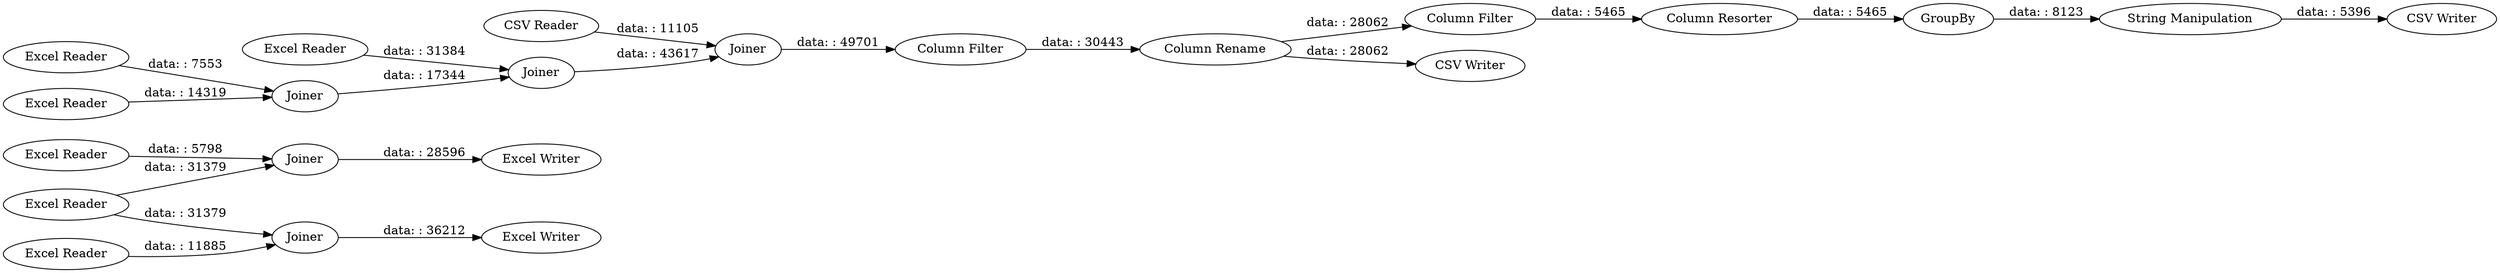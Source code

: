 digraph {
	"-5061640453260507984_1" [label="Excel Reader"]
	"-5061640453260507984_20" [label=Joiner]
	"-5061640453260507984_8" [label="Excel Reader"]
	"-5061640453260507984_3" [label="Excel Reader"]
	"-5061640453260507984_2" [label="Excel Reader"]
	"-5061640453260507984_24" [label="Column Resorter"]
	"-5061640453260507984_11" [label="Excel Reader"]
	"-5061640453260507984_19" [label="CSV Reader"]
	"-5061640453260507984_12" [label=Joiner]
	"-5061640453260507984_22" [label="Column Rename"]
	"-5061640453260507984_21" [label="Column Filter"]
	"-5061640453260507984_23" [label="Column Filter"]
	"-5061640453260507984_28" [label="String Manipulation"]
	"-5061640453260507984_7" [label="Excel Writer"]
	"-5061640453260507984_5" [label=Joiner]
	"-5061640453260507984_9" [label=Joiner]
	"-5061640453260507984_27" [label="CSV Writer"]
	"-5061640453260507984_4" [label=Joiner]
	"-5061640453260507984_6" [label="Excel Writer"]
	"-5061640453260507984_25" [label="CSV Writer"]
	"-5061640453260507984_10" [label="Excel Reader"]
	"-5061640453260507984_26" [label=GroupBy]
	"-5061640453260507984_4" -> "-5061640453260507984_6" [label="data: : 28596"]
	"-5061640453260507984_1" -> "-5061640453260507984_4" [label="data: : 5798"]
	"-5061640453260507984_20" -> "-5061640453260507984_21" [label="data: : 49701"]
	"-5061640453260507984_28" -> "-5061640453260507984_27" [label="data: : 5396"]
	"-5061640453260507984_11" -> "-5061640453260507984_12" [label="data: : 31384"]
	"-5061640453260507984_5" -> "-5061640453260507984_7" [label="data: : 36212"]
	"-5061640453260507984_26" -> "-5061640453260507984_28" [label="data: : 8123"]
	"-5061640453260507984_24" -> "-5061640453260507984_26" [label="data: : 5465"]
	"-5061640453260507984_8" -> "-5061640453260507984_9" [label="data: : 7553"]
	"-5061640453260507984_2" -> "-5061640453260507984_4" [label="data: : 31379"]
	"-5061640453260507984_9" -> "-5061640453260507984_12" [label="data: : 17344"]
	"-5061640453260507984_21" -> "-5061640453260507984_22" [label="data: : 30443"]
	"-5061640453260507984_23" -> "-5061640453260507984_24" [label="data: : 5465"]
	"-5061640453260507984_3" -> "-5061640453260507984_5" [label="data: : 11885"]
	"-5061640453260507984_19" -> "-5061640453260507984_20" [label="data: : 11105"]
	"-5061640453260507984_12" -> "-5061640453260507984_20" [label="data: : 43617"]
	"-5061640453260507984_22" -> "-5061640453260507984_23" [label="data: : 28062"]
	"-5061640453260507984_22" -> "-5061640453260507984_25" [label="data: : 28062"]
	"-5061640453260507984_10" -> "-5061640453260507984_9" [label="data: : 14319"]
	"-5061640453260507984_2" -> "-5061640453260507984_5" [label="data: : 31379"]
	rankdir=LR
}
